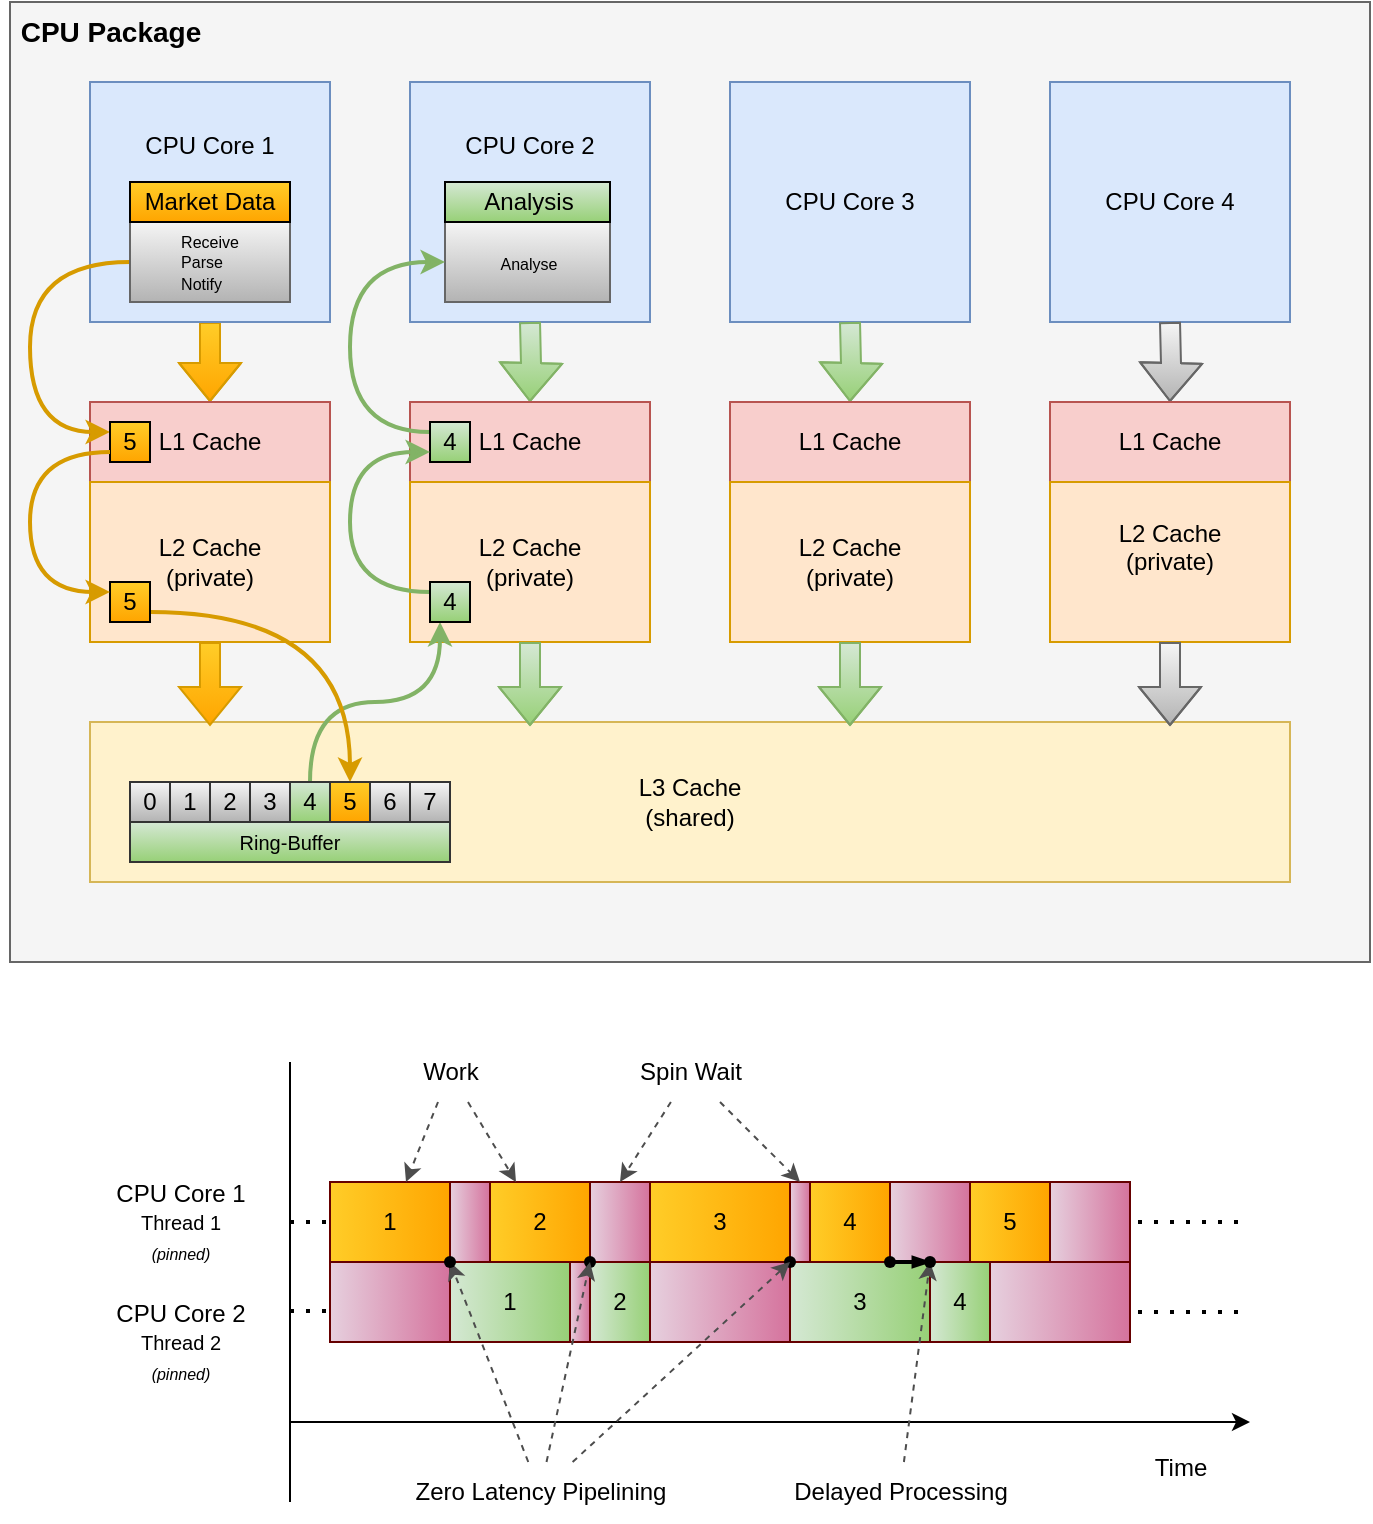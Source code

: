 <mxfile version="24.7.8">
  <diagram name="Page-1" id="jHINZmKcey3rdpf554NU">
    <mxGraphModel dx="984" dy="633" grid="1" gridSize="10" guides="1" tooltips="1" connect="1" arrows="1" fold="1" page="1" pageScale="1" pageWidth="827" pageHeight="1169" math="0" shadow="0">
      <root>
        <mxCell id="0" />
        <mxCell id="1" parent="0" />
        <mxCell id="5wAvHKpj9pkWP0bOrU0t-28" value="" style="rounded=0;whiteSpace=wrap;html=1;fillColor=#f5f5f5;fontColor=#333333;strokeColor=#666666;movable=0;resizable=0;rotatable=0;deletable=0;editable=0;locked=1;connectable=0;" parent="1" vertex="1">
          <mxGeometry x="80" y="120" width="680" height="480" as="geometry" />
        </mxCell>
        <mxCell id="5wAvHKpj9pkWP0bOrU0t-8" style="edgeStyle=orthogonalEdgeStyle;rounded=0;orthogonalLoop=1;jettySize=auto;html=1;shape=flexArrow;fillColor=#ffcd28;gradientColor=#ffa500;strokeColor=#d79b00;" parent="1" source="5wAvHKpj9pkWP0bOrU0t-1" edge="1">
          <mxGeometry relative="1" as="geometry">
            <mxPoint x="180" y="320" as="targetPoint" />
          </mxGeometry>
        </mxCell>
        <mxCell id="5wAvHKpj9pkWP0bOrU0t-1" value="CPU Core 1&lt;div&gt;&lt;br&gt;&lt;/div&gt;&lt;div&gt;&lt;br&gt;&lt;/div&gt;&lt;div&gt;&lt;br&gt;&lt;/div&gt;&lt;div&gt;&lt;br&gt;&lt;/div&gt;" style="rounded=0;whiteSpace=wrap;html=1;fillColor=#dae8fc;strokeColor=#6c8ebf;" parent="1" vertex="1">
          <mxGeometry x="120" y="160" width="120" height="120" as="geometry" />
        </mxCell>
        <mxCell id="5wAvHKpj9pkWP0bOrU0t-2" value="CPU Core 2&lt;div&gt;&lt;br&gt;&lt;/div&gt;&lt;div&gt;&lt;br&gt;&lt;/div&gt;&lt;div&gt;&lt;br&gt;&lt;/div&gt;&lt;div&gt;&lt;br&gt;&lt;/div&gt;" style="rounded=0;whiteSpace=wrap;html=1;fillColor=#dae8fc;strokeColor=#6c8ebf;" parent="1" vertex="1">
          <mxGeometry x="280" y="160" width="120" height="120" as="geometry" />
        </mxCell>
        <mxCell id="5wAvHKpj9pkWP0bOrU0t-3" value="CPU Core 3" style="rounded=0;whiteSpace=wrap;html=1;fillColor=#dae8fc;strokeColor=#6c8ebf;" parent="1" vertex="1">
          <mxGeometry x="440" y="160" width="120" height="120" as="geometry" />
        </mxCell>
        <mxCell id="5wAvHKpj9pkWP0bOrU0t-4" value="CPU Core 4" style="rounded=0;whiteSpace=wrap;html=1;fillColor=#dae8fc;strokeColor=#6c8ebf;" parent="1" vertex="1">
          <mxGeometry x="600" y="160" width="120" height="120" as="geometry" />
        </mxCell>
        <mxCell id="5wAvHKpj9pkWP0bOrU0t-5" value="L1 Cache" style="rounded=0;whiteSpace=wrap;html=1;fillColor=#f8cecc;strokeColor=#b85450;" parent="1" vertex="1">
          <mxGeometry x="120" y="320" width="120" height="40" as="geometry" />
        </mxCell>
        <mxCell id="5wAvHKpj9pkWP0bOrU0t-6" value="L2 Cache&lt;div&gt;(private)&lt;/div&gt;" style="rounded=0;whiteSpace=wrap;html=1;fillColor=#ffe6cc;strokeColor=#d79b00;" parent="1" vertex="1">
          <mxGeometry x="120" y="360" width="120" height="80" as="geometry" />
        </mxCell>
        <mxCell id="5wAvHKpj9pkWP0bOrU0t-7" value="L3 Cache&lt;div&gt;(shared)&lt;/div&gt;" style="rounded=0;whiteSpace=wrap;html=1;fillColor=#fff2cc;strokeColor=#d6b656;" parent="1" vertex="1">
          <mxGeometry x="120" y="480" width="600" height="80" as="geometry" />
        </mxCell>
        <mxCell id="5wAvHKpj9pkWP0bOrU0t-10" style="edgeStyle=orthogonalEdgeStyle;rounded=0;orthogonalLoop=1;jettySize=auto;html=1;entryX=0.1;entryY=0.025;entryDx=0;entryDy=0;entryPerimeter=0;shape=flexArrow;fillColor=#ffcd28;gradientColor=#ffa500;strokeColor=#d79b00;" parent="1" source="5wAvHKpj9pkWP0bOrU0t-6" target="5wAvHKpj9pkWP0bOrU0t-7" edge="1">
          <mxGeometry relative="1" as="geometry" />
        </mxCell>
        <mxCell id="5wAvHKpj9pkWP0bOrU0t-11" style="edgeStyle=orthogonalEdgeStyle;rounded=0;orthogonalLoop=1;jettySize=auto;html=1;entryX=0.5;entryY=0;entryDx=0;entryDy=0;shape=flexArrow;fillColor=#d5e8d4;gradientColor=#97d077;strokeColor=#82b366;" parent="1" target="5wAvHKpj9pkWP0bOrU0t-13" edge="1">
          <mxGeometry relative="1" as="geometry">
            <mxPoint x="340" y="280" as="sourcePoint" />
          </mxGeometry>
        </mxCell>
        <mxCell id="5wAvHKpj9pkWP0bOrU0t-13" value="&lt;div&gt;L1 Cache&lt;br&gt;&lt;/div&gt;" style="rounded=0;whiteSpace=wrap;html=1;fillColor=#f8cecc;strokeColor=#b85450;" parent="1" vertex="1">
          <mxGeometry x="280" y="320" width="120" height="40" as="geometry" />
        </mxCell>
        <mxCell id="5wAvHKpj9pkWP0bOrU0t-14" value="L2 Cache&lt;div&gt;(private)&lt;/div&gt;" style="rounded=0;whiteSpace=wrap;html=1;fillColor=#ffe6cc;strokeColor=#d79b00;" parent="1" vertex="1">
          <mxGeometry x="280" y="360" width="120" height="80" as="geometry" />
        </mxCell>
        <mxCell id="5wAvHKpj9pkWP0bOrU0t-15" style="edgeStyle=orthogonalEdgeStyle;rounded=0;orthogonalLoop=1;jettySize=auto;html=1;entryX=0.1;entryY=0.025;entryDx=0;entryDy=0;entryPerimeter=0;shape=flexArrow;fillColor=#d5e8d4;gradientColor=#97d077;strokeColor=#82b366;" parent="1" source="5wAvHKpj9pkWP0bOrU0t-14" edge="1">
          <mxGeometry relative="1" as="geometry">
            <mxPoint x="340" y="482" as="targetPoint" />
          </mxGeometry>
        </mxCell>
        <mxCell id="5wAvHKpj9pkWP0bOrU0t-16" style="edgeStyle=orthogonalEdgeStyle;rounded=0;orthogonalLoop=1;jettySize=auto;html=1;entryX=0.5;entryY=0;entryDx=0;entryDy=0;shape=flexArrow;fillColor=#d5e8d4;gradientColor=#97d077;strokeColor=#82b366;" parent="1" target="5wAvHKpj9pkWP0bOrU0t-18" edge="1">
          <mxGeometry relative="1" as="geometry">
            <mxPoint x="500" y="280" as="sourcePoint" />
          </mxGeometry>
        </mxCell>
        <mxCell id="5wAvHKpj9pkWP0bOrU0t-18" value="L1 Cache" style="rounded=0;whiteSpace=wrap;html=1;fillColor=#f8cecc;strokeColor=#b85450;" parent="1" vertex="1">
          <mxGeometry x="440" y="320" width="120" height="40" as="geometry" />
        </mxCell>
        <mxCell id="5wAvHKpj9pkWP0bOrU0t-19" value="L2 Cache&lt;div&gt;(private)&lt;/div&gt;" style="rounded=0;whiteSpace=wrap;html=1;fillColor=#ffe6cc;strokeColor=#d79b00;" parent="1" vertex="1">
          <mxGeometry x="440" y="360" width="120" height="80" as="geometry" />
        </mxCell>
        <mxCell id="5wAvHKpj9pkWP0bOrU0t-20" style="edgeStyle=orthogonalEdgeStyle;rounded=0;orthogonalLoop=1;jettySize=auto;html=1;entryX=0.1;entryY=0.025;entryDx=0;entryDy=0;entryPerimeter=0;shape=flexArrow;fillColor=#d5e8d4;gradientColor=#97d077;strokeColor=#82b366;" parent="1" source="5wAvHKpj9pkWP0bOrU0t-19" edge="1">
          <mxGeometry relative="1" as="geometry">
            <mxPoint x="500" y="482" as="targetPoint" />
          </mxGeometry>
        </mxCell>
        <mxCell id="5wAvHKpj9pkWP0bOrU0t-21" style="edgeStyle=orthogonalEdgeStyle;rounded=0;orthogonalLoop=1;jettySize=auto;html=1;entryX=0.5;entryY=0;entryDx=0;entryDy=0;shape=flexArrow;fillColor=#f5f5f5;gradientColor=#b3b3b3;strokeColor=#666666;" parent="1" target="5wAvHKpj9pkWP0bOrU0t-23" edge="1">
          <mxGeometry relative="1" as="geometry">
            <mxPoint x="660" y="280" as="sourcePoint" />
          </mxGeometry>
        </mxCell>
        <mxCell id="5wAvHKpj9pkWP0bOrU0t-23" value="L1 Cache" style="rounded=0;whiteSpace=wrap;html=1;fillColor=#f8cecc;strokeColor=#b85450;" parent="1" vertex="1">
          <mxGeometry x="600" y="320" width="120" height="40" as="geometry" />
        </mxCell>
        <mxCell id="5wAvHKpj9pkWP0bOrU0t-24" value="L2 Cache&lt;div&gt;(private)&lt;/div&gt;&lt;div&gt;&lt;br&gt;&lt;/div&gt;" style="rounded=0;whiteSpace=wrap;html=1;fillColor=#ffe6cc;strokeColor=#d79b00;" parent="1" vertex="1">
          <mxGeometry x="600" y="360" width="120" height="80" as="geometry" />
        </mxCell>
        <mxCell id="5wAvHKpj9pkWP0bOrU0t-25" style="edgeStyle=orthogonalEdgeStyle;rounded=0;orthogonalLoop=1;jettySize=auto;html=1;entryX=0.1;entryY=0.025;entryDx=0;entryDy=0;entryPerimeter=0;shape=flexArrow;fillColor=#f5f5f5;gradientColor=#b3b3b3;strokeColor=#666666;" parent="1" source="5wAvHKpj9pkWP0bOrU0t-24" edge="1">
          <mxGeometry relative="1" as="geometry">
            <mxPoint x="660" y="482" as="targetPoint" />
          </mxGeometry>
        </mxCell>
        <mxCell id="5wAvHKpj9pkWP0bOrU0t-30" value="&lt;b&gt;&lt;font style=&quot;font-size: 14px;&quot;&gt;CPU Package&lt;/font&gt;&lt;/b&gt;" style="text;html=1;align=center;verticalAlign=middle;resizable=0;points=[];autosize=1;strokeColor=none;fillColor=none;" parent="1" vertex="1">
          <mxGeometry x="75" y="120" width="110" height="30" as="geometry" />
        </mxCell>
        <mxCell id="5wAvHKpj9pkWP0bOrU0t-58" style="edgeStyle=orthogonalEdgeStyle;rounded=0;orthogonalLoop=1;jettySize=auto;html=1;exitX=0.5;exitY=0;exitDx=0;exitDy=0;entryX=0.25;entryY=1;entryDx=0;entryDy=0;curved=1;fillColor=#d5e8d4;gradientColor=#97d077;strokeColor=#82b366;strokeWidth=2;" parent="1" source="5wAvHKpj9pkWP0bOrU0t-34" target="5wAvHKpj9pkWP0bOrU0t-44" edge="1">
          <mxGeometry relative="1" as="geometry" />
        </mxCell>
        <mxCell id="5wAvHKpj9pkWP0bOrU0t-34" value="4" style="rounded=0;whiteSpace=wrap;html=1;fillColor=#d5e8d4;gradientColor=#97d077;strokeColor=#333333;" parent="1" vertex="1">
          <mxGeometry x="220" y="510" width="20" height="20" as="geometry" />
        </mxCell>
        <mxCell id="5wAvHKpj9pkWP0bOrU0t-56" style="edgeStyle=orthogonalEdgeStyle;rounded=0;orthogonalLoop=1;jettySize=auto;html=1;entryX=0;entryY=0.25;entryDx=0;entryDy=0;curved=1;exitX=0;exitY=0.5;exitDx=0;exitDy=0;fillColor=#ffcd28;gradientColor=#ffa500;strokeColor=#d79b00;strokeWidth=2;" parent="1" source="5wAvHKpj9pkWP0bOrU0t-35" target="5wAvHKpj9pkWP0bOrU0t-40" edge="1">
          <mxGeometry relative="1" as="geometry">
            <Array as="points">
              <mxPoint x="90" y="250" />
              <mxPoint x="90" y="335" />
            </Array>
          </mxGeometry>
        </mxCell>
        <mxCell id="5wAvHKpj9pkWP0bOrU0t-35" value="&lt;div style=&quot;text-align: left; line-height: 80%;&quot;&gt;&lt;font style=&quot;font-size: 8px;&quot;&gt;Receive&lt;/font&gt;&lt;/div&gt;&lt;div style=&quot;text-align: left; line-height: 80%;&quot;&gt;&lt;span style=&quot;font-size: 8px;&quot;&gt;Parse&lt;/span&gt;&lt;/div&gt;&lt;div style=&quot;text-align: left; line-height: 80%;&quot;&gt;&lt;span style=&quot;font-size: 8px; text-align: left;&quot;&gt;Notify&lt;/span&gt;&lt;/div&gt;" style="rounded=0;whiteSpace=wrap;html=1;fillColor=#f5f5f5;gradientColor=#b3b3b3;strokeColor=#666666;" parent="1" vertex="1">
          <mxGeometry x="140" y="230" width="80" height="40" as="geometry" />
        </mxCell>
        <mxCell id="5wAvHKpj9pkWP0bOrU0t-55" style="edgeStyle=orthogonalEdgeStyle;rounded=0;orthogonalLoop=1;jettySize=auto;html=1;entryX=0.5;entryY=0;entryDx=0;entryDy=0;curved=1;strokeWidth=2;fillColor=#ffcd28;gradientColor=#ffa500;strokeColor=#d79b00;exitX=1;exitY=0.75;exitDx=0;exitDy=0;" parent="1" source="5wAvHKpj9pkWP0bOrU0t-39" target="5wAvHKpj9pkWP0bOrU0t-120" edge="1">
          <mxGeometry relative="1" as="geometry">
            <Array as="points">
              <mxPoint x="250" y="425" />
            </Array>
          </mxGeometry>
        </mxCell>
        <mxCell id="5wAvHKpj9pkWP0bOrU0t-39" value="5" style="rounded=0;whiteSpace=wrap;html=1;fillColor=#ffcd28;gradientColor=#ffa500;strokeColor=#000000;" parent="1" vertex="1">
          <mxGeometry x="130" y="410" width="20" height="20" as="geometry" />
        </mxCell>
        <mxCell id="5wAvHKpj9pkWP0bOrU0t-40" value="5" style="rounded=0;whiteSpace=wrap;html=1;fillColor=#ffcd28;gradientColor=#ffa500;strokeColor=#000000;" parent="1" vertex="1">
          <mxGeometry x="130" y="330" width="20" height="20" as="geometry" />
        </mxCell>
        <mxCell id="5wAvHKpj9pkWP0bOrU0t-42" value="&lt;span style=&quot;font-size: 8px; text-align: left;&quot;&gt;Analyse&lt;/span&gt;" style="rounded=0;whiteSpace=wrap;html=1;fillColor=#f5f5f5;gradientColor=#b3b3b3;strokeColor=#666666;" parent="1" vertex="1">
          <mxGeometry x="297.5" y="230" width="82.5" height="40" as="geometry" />
        </mxCell>
        <mxCell id="5wAvHKpj9pkWP0bOrU0t-125" style="edgeStyle=orthogonalEdgeStyle;rounded=0;orthogonalLoop=1;jettySize=auto;html=1;exitX=0;exitY=0.25;exitDx=0;exitDy=0;entryX=0;entryY=0.5;entryDx=0;entryDy=0;fillColor=#d5e8d4;gradientColor=#97d077;strokeColor=#82b366;strokeWidth=2;curved=1;" parent="1" source="5wAvHKpj9pkWP0bOrU0t-43" target="5wAvHKpj9pkWP0bOrU0t-42" edge="1">
          <mxGeometry relative="1" as="geometry">
            <Array as="points">
              <mxPoint x="250" y="335" />
              <mxPoint x="250" y="250" />
            </Array>
          </mxGeometry>
        </mxCell>
        <mxCell id="5wAvHKpj9pkWP0bOrU0t-43" value="4" style="rounded=0;whiteSpace=wrap;html=1;fillColor=#d5e8d4;gradientColor=#97d077;strokeColor=#000000;" parent="1" vertex="1">
          <mxGeometry x="290" y="330" width="20" height="20" as="geometry" />
        </mxCell>
        <mxCell id="5wAvHKpj9pkWP0bOrU0t-59" style="edgeStyle=orthogonalEdgeStyle;rounded=0;orthogonalLoop=1;jettySize=auto;html=1;exitX=0;exitY=0.25;exitDx=0;exitDy=0;entryX=0;entryY=0.75;entryDx=0;entryDy=0;fillColor=#d5e8d4;gradientColor=#97d077;strokeColor=#82b366;curved=1;strokeWidth=2;" parent="1" source="5wAvHKpj9pkWP0bOrU0t-44" target="5wAvHKpj9pkWP0bOrU0t-43" edge="1">
          <mxGeometry relative="1" as="geometry">
            <Array as="points">
              <mxPoint x="250" y="415" />
              <mxPoint x="250" y="345" />
            </Array>
          </mxGeometry>
        </mxCell>
        <mxCell id="5wAvHKpj9pkWP0bOrU0t-44" value="4" style="rounded=0;whiteSpace=wrap;html=1;fillColor=#d5e8d4;gradientColor=#97d077;strokeColor=#000000;" parent="1" vertex="1">
          <mxGeometry x="290" y="410" width="20" height="20" as="geometry" />
        </mxCell>
        <mxCell id="5wAvHKpj9pkWP0bOrU0t-46" value="Market Data" style="rounded=0;whiteSpace=wrap;html=1;fillColor=#ffcd28;gradientColor=#ffa500;strokeColor=#000000;" parent="1" vertex="1">
          <mxGeometry x="140" y="210" width="80" height="20" as="geometry" />
        </mxCell>
        <mxCell id="5wAvHKpj9pkWP0bOrU0t-47" value="Analysis" style="rounded=0;whiteSpace=wrap;html=1;fillColor=#d5e8d4;gradientColor=#97d077;strokeColor=#000000;" parent="1" vertex="1">
          <mxGeometry x="297.5" y="210" width="82.5" height="20" as="geometry" />
        </mxCell>
        <mxCell id="5wAvHKpj9pkWP0bOrU0t-52" value="" style="endArrow=classic;html=1;rounded=0;exitX=0;exitY=0.75;exitDx=0;exitDy=0;strokeWidth=2;fillColor=#ffcd28;gradientColor=#ffa500;strokeColor=#d79b00;edgeStyle=orthogonalEdgeStyle;curved=1;entryX=0;entryY=0.25;entryDx=0;entryDy=0;" parent="1" source="5wAvHKpj9pkWP0bOrU0t-40" target="5wAvHKpj9pkWP0bOrU0t-39" edge="1">
          <mxGeometry width="50" height="50" relative="1" as="geometry">
            <mxPoint x="450" y="410" as="sourcePoint" />
            <mxPoint x="130" y="420" as="targetPoint" />
            <Array as="points">
              <mxPoint x="90" y="345" />
              <mxPoint x="90" y="415" />
            </Array>
          </mxGeometry>
        </mxCell>
        <mxCell id="5wAvHKpj9pkWP0bOrU0t-117" value="2" style="rounded=0;whiteSpace=wrap;html=1;fillColor=#f5f5f5;gradientColor=#b3b3b3;strokeColor=#333333;" parent="1" vertex="1">
          <mxGeometry x="180" y="510" width="20" height="20" as="geometry" />
        </mxCell>
        <mxCell id="5wAvHKpj9pkWP0bOrU0t-118" value="3" style="rounded=0;whiteSpace=wrap;html=1;fillColor=#f5f5f5;gradientColor=#b3b3b3;strokeColor=#333333;" parent="1" vertex="1">
          <mxGeometry x="200" y="510" width="20" height="20" as="geometry" />
        </mxCell>
        <mxCell id="5wAvHKpj9pkWP0bOrU0t-120" value="5" style="rounded=0;whiteSpace=wrap;html=1;fillColor=#ffcd28;gradientColor=#ffa500;strokeColor=#333333;" parent="1" vertex="1">
          <mxGeometry x="240" y="510" width="20" height="20" as="geometry" />
        </mxCell>
        <mxCell id="5wAvHKpj9pkWP0bOrU0t-121" value="1" style="rounded=0;whiteSpace=wrap;html=1;fillColor=#f5f5f5;gradientColor=#b3b3b3;strokeColor=#333333;" parent="1" vertex="1">
          <mxGeometry x="160" y="510" width="20" height="20" as="geometry" />
        </mxCell>
        <mxCell id="5wAvHKpj9pkWP0bOrU0t-122" value="6" style="rounded=0;whiteSpace=wrap;html=1;fillColor=#f5f5f5;gradientColor=#b3b3b3;strokeColor=#333333;" parent="1" vertex="1">
          <mxGeometry x="260" y="510" width="20" height="20" as="geometry" />
        </mxCell>
        <mxCell id="5wAvHKpj9pkWP0bOrU0t-123" value="7" style="rounded=0;whiteSpace=wrap;html=1;fillColor=#f5f5f5;gradientColor=#b3b3b3;strokeColor=#333333;" parent="1" vertex="1">
          <mxGeometry x="280" y="510" width="20" height="20" as="geometry" />
        </mxCell>
        <mxCell id="5wAvHKpj9pkWP0bOrU0t-124" value="0" style="rounded=0;whiteSpace=wrap;html=1;fillColor=#f5f5f5;gradientColor=#b3b3b3;strokeColor=#333333;" parent="1" vertex="1">
          <mxGeometry x="140" y="510" width="20" height="20" as="geometry" />
        </mxCell>
        <mxCell id="5wAvHKpj9pkWP0bOrU0t-127" value="&lt;font style=&quot;font-size: 10px;&quot;&gt;Ring-Buffer&lt;/font&gt;" style="rounded=0;whiteSpace=wrap;html=1;fillColor=#d5e8d4;gradientColor=#97d077;strokeColor=#333333;" parent="1" vertex="1">
          <mxGeometry x="140" y="530" width="160" height="20" as="geometry" />
        </mxCell>
        <mxCell id="XTBzpI1Qbm_Vmd8OKEiI-43" value="" style="group;movable=1;resizable=1;rotatable=1;deletable=1;editable=1;locked=0;connectable=1;" parent="1" vertex="1" connectable="0">
          <mxGeometry x="120" y="640" width="580" height="240" as="geometry" />
        </mxCell>
        <mxCell id="5wAvHKpj9pkWP0bOrU0t-149" value="" style="endArrow=none;dashed=1;html=1;dashPattern=1 3;strokeWidth=2;rounded=0;movable=1;resizable=1;rotatable=1;deletable=1;editable=1;locked=0;connectable=1;" parent="XTBzpI1Qbm_Vmd8OKEiI-43" edge="1">
          <mxGeometry width="50" height="50" relative="1" as="geometry">
            <mxPoint x="100" y="134.5" as="sourcePoint" />
            <mxPoint x="580" y="135" as="targetPoint" />
          </mxGeometry>
        </mxCell>
        <mxCell id="5wAvHKpj9pkWP0bOrU0t-148" value="" style="endArrow=none;dashed=1;html=1;dashPattern=1 3;strokeWidth=2;rounded=0;movable=1;resizable=1;rotatable=1;deletable=1;editable=1;locked=0;connectable=1;" parent="XTBzpI1Qbm_Vmd8OKEiI-43" edge="1">
          <mxGeometry width="50" height="50" relative="1" as="geometry">
            <mxPoint x="100" y="90" as="sourcePoint" />
            <mxPoint x="580" y="90" as="targetPoint" />
          </mxGeometry>
        </mxCell>
        <mxCell id="5wAvHKpj9pkWP0bOrU0t-134" value="1" style="rounded=0;whiteSpace=wrap;html=1;fillColor=#ffcd28;gradientColor=#ffa500;strokeColor=#660000;gradientDirection=east;movable=1;resizable=1;rotatable=1;deletable=1;editable=1;locked=0;connectable=1;" parent="XTBzpI1Qbm_Vmd8OKEiI-43" vertex="1">
          <mxGeometry x="120" y="70" width="60" height="40" as="geometry" />
        </mxCell>
        <mxCell id="5wAvHKpj9pkWP0bOrU0t-135" value="" style="endArrow=classic;html=1;rounded=0;movable=1;resizable=1;rotatable=1;deletable=1;editable=1;locked=0;connectable=1;" parent="XTBzpI1Qbm_Vmd8OKEiI-43" edge="1">
          <mxGeometry width="50" height="50" relative="1" as="geometry">
            <mxPoint x="100" y="190" as="sourcePoint" />
            <mxPoint x="580" y="190" as="targetPoint" />
          </mxGeometry>
        </mxCell>
        <mxCell id="5wAvHKpj9pkWP0bOrU0t-136" value="Time" style="text;html=1;align=center;verticalAlign=middle;resizable=1;points=[];autosize=1;strokeColor=none;fillColor=none;movable=1;rotatable=1;deletable=1;editable=1;locked=0;connectable=1;" parent="XTBzpI1Qbm_Vmd8OKEiI-43" vertex="1">
          <mxGeometry x="520" y="198" width="50" height="30" as="geometry" />
        </mxCell>
        <mxCell id="5wAvHKpj9pkWP0bOrU0t-137" value="CPU Core 1&lt;div&gt;&lt;font style=&quot;font-size: 10px;&quot;&gt;Thread 1&lt;/font&gt;&lt;/div&gt;&lt;div&gt;&lt;font size=&quot;1&quot;&gt;&lt;i style=&quot;font-size: 8px;&quot;&gt;(pinned)&lt;/i&gt;&lt;/font&gt;&lt;/div&gt;" style="text;html=1;align=center;verticalAlign=middle;resizable=1;points=[];autosize=1;strokeColor=none;fillColor=none;movable=1;rotatable=1;deletable=1;editable=1;locked=0;connectable=1;" parent="XTBzpI1Qbm_Vmd8OKEiI-43" vertex="1">
          <mxGeometry y="60" width="90" height="60" as="geometry" />
        </mxCell>
        <mxCell id="5wAvHKpj9pkWP0bOrU0t-138" value="CPU Core 2&lt;div&gt;&lt;font style=&quot;font-size: 10px;&quot;&gt;Thread 2&lt;/font&gt;&lt;/div&gt;&lt;div&gt;&lt;font size=&quot;1&quot;&gt;&lt;i style=&quot;font-size: 8px;&quot;&gt;(pinned)&lt;/i&gt;&lt;/font&gt;&lt;/div&gt;" style="text;html=1;align=center;verticalAlign=middle;resizable=1;points=[];autosize=1;strokeColor=none;fillColor=none;movable=1;rotatable=1;deletable=1;editable=1;locked=0;connectable=1;" parent="XTBzpI1Qbm_Vmd8OKEiI-43" vertex="1">
          <mxGeometry y="120" width="90" height="60" as="geometry" />
        </mxCell>
        <mxCell id="5wAvHKpj9pkWP0bOrU0t-139" value="2" style="rounded=0;whiteSpace=wrap;html=1;fillColor=#ffcd28;gradientColor=#ffa500;strokeColor=#660000;gradientDirection=east;movable=1;resizable=1;rotatable=1;deletable=1;editable=1;locked=0;connectable=1;" parent="XTBzpI1Qbm_Vmd8OKEiI-43" vertex="1">
          <mxGeometry x="200" y="70" width="50" height="40" as="geometry" />
        </mxCell>
        <mxCell id="5wAvHKpj9pkWP0bOrU0t-140" value="3" style="rounded=0;whiteSpace=wrap;html=1;fillColor=#ffcd28;gradientColor=#ffa500;strokeColor=#660000;gradientDirection=east;movable=1;resizable=1;rotatable=1;deletable=1;editable=1;locked=0;connectable=1;" parent="XTBzpI1Qbm_Vmd8OKEiI-43" vertex="1">
          <mxGeometry x="280" y="70" width="70" height="40" as="geometry" />
        </mxCell>
        <mxCell id="5wAvHKpj9pkWP0bOrU0t-141" value="4" style="rounded=0;whiteSpace=wrap;html=1;fillColor=#ffcd28;gradientColor=#ffa500;strokeColor=#660000;gradientDirection=east;movable=1;resizable=1;rotatable=1;deletable=1;editable=1;locked=0;connectable=1;" parent="XTBzpI1Qbm_Vmd8OKEiI-43" vertex="1">
          <mxGeometry x="360" y="70" width="40" height="40" as="geometry" />
        </mxCell>
        <mxCell id="5wAvHKpj9pkWP0bOrU0t-142" value="1" style="rounded=0;whiteSpace=wrap;html=1;fillColor=#d5e8d4;gradientColor=#97d077;strokeColor=#660000;gradientDirection=east;movable=1;resizable=1;rotatable=1;deletable=1;editable=1;locked=0;connectable=1;" parent="XTBzpI1Qbm_Vmd8OKEiI-43" vertex="1">
          <mxGeometry x="180" y="110" width="60" height="40" as="geometry" />
        </mxCell>
        <mxCell id="5wAvHKpj9pkWP0bOrU0t-144" value="2" style="rounded=0;whiteSpace=wrap;html=1;fillColor=#d5e8d4;gradientColor=#97d077;strokeColor=#660000;gradientDirection=east;movable=1;resizable=1;rotatable=1;deletable=1;editable=1;locked=0;connectable=1;" parent="XTBzpI1Qbm_Vmd8OKEiI-43" vertex="1">
          <mxGeometry x="250" y="110" width="30" height="40" as="geometry" />
        </mxCell>
        <mxCell id="5wAvHKpj9pkWP0bOrU0t-145" value="3" style="rounded=0;whiteSpace=wrap;html=1;fillColor=#d5e8d4;gradientColor=#97d077;strokeColor=#660000;gradientDirection=east;movable=1;resizable=1;rotatable=1;deletable=1;editable=1;locked=0;connectable=1;" parent="XTBzpI1Qbm_Vmd8OKEiI-43" vertex="1">
          <mxGeometry x="350" y="110" width="70" height="40" as="geometry" />
        </mxCell>
        <mxCell id="5wAvHKpj9pkWP0bOrU0t-146" value="5" style="rounded=0;whiteSpace=wrap;html=1;fillColor=#ffcd28;gradientColor=#ffa500;strokeColor=#660000;gradientDirection=east;movable=1;resizable=1;rotatable=1;deletable=1;editable=1;locked=0;connectable=1;" parent="XTBzpI1Qbm_Vmd8OKEiI-43" vertex="1">
          <mxGeometry x="440" y="70" width="40" height="40" as="geometry" />
        </mxCell>
        <mxCell id="5wAvHKpj9pkWP0bOrU0t-147" value="4" style="rounded=0;whiteSpace=wrap;html=1;fillColor=#d5e8d4;gradientColor=#97d077;strokeColor=#660000;gradientDirection=east;movable=1;resizable=1;rotatable=1;deletable=1;editable=1;locked=0;connectable=1;" parent="XTBzpI1Qbm_Vmd8OKEiI-43" vertex="1">
          <mxGeometry x="420" y="110" width="30" height="40" as="geometry" />
        </mxCell>
        <mxCell id="5wAvHKpj9pkWP0bOrU0t-150" value="" style="endArrow=none;html=1;rounded=0;movable=1;resizable=1;rotatable=1;deletable=1;editable=1;locked=0;connectable=1;" parent="XTBzpI1Qbm_Vmd8OKEiI-43" edge="1">
          <mxGeometry width="50" height="50" relative="1" as="geometry">
            <mxPoint x="100" y="230" as="sourcePoint" />
            <mxPoint x="100" y="10" as="targetPoint" />
          </mxGeometry>
        </mxCell>
        <mxCell id="XTBzpI1Qbm_Vmd8OKEiI-1" value="" style="rounded=0;whiteSpace=wrap;html=1;fillColor=#e6d0de;gradientColor=#d5739d;strokeColor=#660000;gradientDirection=east;movable=1;resizable=1;rotatable=1;deletable=1;editable=1;locked=0;connectable=1;" parent="XTBzpI1Qbm_Vmd8OKEiI-43" vertex="1">
          <mxGeometry x="180" y="70" width="20" height="40" as="geometry" />
        </mxCell>
        <mxCell id="XTBzpI1Qbm_Vmd8OKEiI-3" value="" style="rounded=0;whiteSpace=wrap;html=1;fillColor=#e6d0de;gradientColor=#d5739d;strokeColor=#660000;gradientDirection=east;movable=1;resizable=1;rotatable=1;deletable=1;editable=1;locked=0;connectable=1;" parent="XTBzpI1Qbm_Vmd8OKEiI-43" vertex="1">
          <mxGeometry x="250" y="70" width="30" height="40" as="geometry" />
        </mxCell>
        <mxCell id="XTBzpI1Qbm_Vmd8OKEiI-4" value="" style="rounded=0;whiteSpace=wrap;html=1;fillColor=#e6d0de;gradientColor=#d5739d;strokeColor=#660000;gradientDirection=east;movable=1;resizable=1;rotatable=1;deletable=1;editable=1;locked=0;connectable=1;" parent="XTBzpI1Qbm_Vmd8OKEiI-43" vertex="1">
          <mxGeometry x="350" y="70" width="10" height="40" as="geometry" />
        </mxCell>
        <mxCell id="XTBzpI1Qbm_Vmd8OKEiI-5" value="" style="rounded=0;whiteSpace=wrap;html=1;fillColor=#e6d0de;gradientColor=#d5739d;strokeColor=#660000;gradientDirection=east;movable=1;resizable=1;rotatable=1;deletable=1;editable=1;locked=0;connectable=1;" parent="XTBzpI1Qbm_Vmd8OKEiI-43" vertex="1">
          <mxGeometry x="400" y="70" width="40" height="40" as="geometry" />
        </mxCell>
        <mxCell id="XTBzpI1Qbm_Vmd8OKEiI-6" value="" style="rounded=0;whiteSpace=wrap;html=1;fillColor=#e6d0de;gradientColor=#d5739d;strokeColor=#660000;gradientDirection=east;movable=1;resizable=1;rotatable=1;deletable=1;editable=1;locked=0;connectable=1;" parent="XTBzpI1Qbm_Vmd8OKEiI-43" vertex="1">
          <mxGeometry x="240" y="110" width="10" height="40" as="geometry" />
        </mxCell>
        <mxCell id="XTBzpI1Qbm_Vmd8OKEiI-7" value="" style="rounded=0;whiteSpace=wrap;html=1;fillColor=#e6d0de;gradientColor=#d5739d;strokeColor=#660000;gradientDirection=east;movable=1;resizable=1;rotatable=1;deletable=1;editable=1;locked=0;connectable=1;" parent="XTBzpI1Qbm_Vmd8OKEiI-43" vertex="1">
          <mxGeometry x="280" y="110" width="70" height="40" as="geometry" />
        </mxCell>
        <mxCell id="XTBzpI1Qbm_Vmd8OKEiI-8" value="" style="rounded=0;whiteSpace=wrap;html=1;fillColor=#e6d0de;gradientColor=#d5739d;strokeColor=#660000;gradientDirection=east;movable=1;resizable=1;rotatable=1;deletable=1;editable=1;locked=0;connectable=1;" parent="XTBzpI1Qbm_Vmd8OKEiI-43" vertex="1">
          <mxGeometry x="450" y="110" width="70" height="40" as="geometry" />
        </mxCell>
        <mxCell id="XTBzpI1Qbm_Vmd8OKEiI-9" value="" style="rounded=0;whiteSpace=wrap;html=1;fillColor=#e6d0de;gradientColor=#d5739d;strokeColor=#660000;gradientDirection=east;movable=1;resizable=1;rotatable=1;deletable=1;editable=1;locked=0;connectable=1;" parent="XTBzpI1Qbm_Vmd8OKEiI-43" vertex="1">
          <mxGeometry x="480" y="70" width="40" height="40" as="geometry" />
        </mxCell>
        <mxCell id="XTBzpI1Qbm_Vmd8OKEiI-10" value="" style="rounded=0;whiteSpace=wrap;html=1;fillColor=#e6d0de;gradientColor=#d5739d;strokeColor=#660000;gradientDirection=east;movable=1;resizable=1;rotatable=1;deletable=1;editable=1;locked=0;connectable=1;" parent="XTBzpI1Qbm_Vmd8OKEiI-43" vertex="1">
          <mxGeometry x="120" y="110" width="60" height="40" as="geometry" />
        </mxCell>
        <mxCell id="XTBzpI1Qbm_Vmd8OKEiI-12" style="rounded=0;orthogonalLoop=1;jettySize=auto;html=1;dashed=1;entryX=0.5;entryY=0;entryDx=0;entryDy=0;fillColor=#e6d0de;gradientColor=#d5739d;strokeColor=#4D4D4D;strokeWidth=1;movable=1;resizable=1;rotatable=1;deletable=1;editable=1;locked=0;connectable=1;" parent="XTBzpI1Qbm_Vmd8OKEiI-43" source="XTBzpI1Qbm_Vmd8OKEiI-11" target="XTBzpI1Qbm_Vmd8OKEiI-3" edge="1">
          <mxGeometry relative="1" as="geometry" />
        </mxCell>
        <mxCell id="XTBzpI1Qbm_Vmd8OKEiI-11" value="Spin Wait" style="text;html=1;align=center;verticalAlign=middle;resizable=1;points=[];autosize=1;strokeColor=none;fillColor=none;fontColor=#000000;movable=1;rotatable=1;deletable=1;editable=1;locked=0;connectable=1;" parent="XTBzpI1Qbm_Vmd8OKEiI-43" vertex="1">
          <mxGeometry x="265" width="70" height="30" as="geometry" />
        </mxCell>
        <mxCell id="XTBzpI1Qbm_Vmd8OKEiI-13" style="rounded=0;orthogonalLoop=1;jettySize=auto;html=1;entryX=0.5;entryY=0;entryDx=0;entryDy=0;dashed=1;fillColor=#e6d0de;gradientColor=#d5739d;strokeColor=#4D4D4D;strokeWidth=1;movable=1;resizable=1;rotatable=1;deletable=1;editable=1;locked=0;connectable=1;" parent="XTBzpI1Qbm_Vmd8OKEiI-43" source="XTBzpI1Qbm_Vmd8OKEiI-11" target="XTBzpI1Qbm_Vmd8OKEiI-4" edge="1">
          <mxGeometry relative="1" as="geometry" />
        </mxCell>
        <mxCell id="XTBzpI1Qbm_Vmd8OKEiI-15" style="rounded=0;orthogonalLoop=1;jettySize=auto;html=1;dashed=1;fillColor=#ffcd28;gradientColor=#ffa500;strokeColor=#4D4D4D;strokeWidth=1;movable=1;resizable=1;rotatable=1;deletable=1;editable=1;locked=0;connectable=1;" parent="XTBzpI1Qbm_Vmd8OKEiI-43" source="XTBzpI1Qbm_Vmd8OKEiI-14" target="5wAvHKpj9pkWP0bOrU0t-134" edge="1">
          <mxGeometry relative="1" as="geometry" />
        </mxCell>
        <mxCell id="XTBzpI1Qbm_Vmd8OKEiI-16" style="rounded=0;orthogonalLoop=1;jettySize=auto;html=1;dashed=1;fillColor=#ffcd28;gradientColor=#ffa500;strokeColor=#4D4D4D;strokeWidth=1;movable=1;resizable=1;rotatable=1;deletable=1;editable=1;locked=0;connectable=1;" parent="XTBzpI1Qbm_Vmd8OKEiI-43" source="XTBzpI1Qbm_Vmd8OKEiI-14" target="5wAvHKpj9pkWP0bOrU0t-139" edge="1">
          <mxGeometry relative="1" as="geometry" />
        </mxCell>
        <mxCell id="XTBzpI1Qbm_Vmd8OKEiI-14" value="Work" style="text;html=1;align=center;verticalAlign=middle;resizable=1;points=[];autosize=1;strokeColor=none;fillColor=none;fontColor=#000000;movable=1;rotatable=1;deletable=1;editable=1;locked=0;connectable=1;" parent="XTBzpI1Qbm_Vmd8OKEiI-43" vertex="1">
          <mxGeometry x="155" width="50" height="30" as="geometry" />
        </mxCell>
        <mxCell id="XTBzpI1Qbm_Vmd8OKEiI-24" value="Zero Latency Pipelining" style="text;html=1;align=center;verticalAlign=middle;resizable=1;points=[];autosize=1;strokeColor=none;fillColor=none;movable=1;rotatable=1;deletable=1;editable=1;locked=0;connectable=1;" parent="XTBzpI1Qbm_Vmd8OKEiI-43" vertex="1">
          <mxGeometry x="150" y="210" width="150" height="30" as="geometry" />
        </mxCell>
        <mxCell id="XTBzpI1Qbm_Vmd8OKEiI-25" value="Delayed Processing" style="text;html=1;align=center;verticalAlign=middle;resizable=1;points=[];autosize=1;strokeColor=none;fillColor=none;movable=1;rotatable=1;deletable=1;editable=1;locked=0;connectable=1;" parent="XTBzpI1Qbm_Vmd8OKEiI-43" vertex="1">
          <mxGeometry x="340" y="210" width="130" height="30" as="geometry" />
        </mxCell>
        <mxCell id="XTBzpI1Qbm_Vmd8OKEiI-34" value="" style="endArrow=blockThin;html=1;rounded=0;strokeWidth=2;startSize=2;endSize=4;endFill=1;strokeColor=#000000;entryX=0.5;entryY=0.5;entryDx=0;entryDy=0;exitDx=0;exitDy=0;entryPerimeter=0;jumpSize=4;movable=1;resizable=1;rotatable=1;deletable=1;editable=1;locked=0;connectable=1;" parent="XTBzpI1Qbm_Vmd8OKEiI-43" source="XTBzpI1Qbm_Vmd8OKEiI-38" target="XTBzpI1Qbm_Vmd8OKEiI-26" edge="1">
          <mxGeometry width="50" height="50" relative="1" as="geometry">
            <mxPoint x="390" y="100" as="sourcePoint" />
            <mxPoint x="430" y="120" as="targetPoint" />
          </mxGeometry>
        </mxCell>
        <mxCell id="XTBzpI1Qbm_Vmd8OKEiI-18" value="" style="shape=waypoint;sketch=0;fillStyle=solid;size=6;pointerEvents=1;points=[];resizable=1;rotatable=1;perimeter=centerPerimeter;snapToPoint=1;strokeColor=#000000;fillColor=#660033;movable=1;deletable=1;editable=1;locked=0;connectable=1;" parent="XTBzpI1Qbm_Vmd8OKEiI-43" vertex="1">
          <mxGeometry x="240" y="100" width="20" height="20" as="geometry" />
        </mxCell>
        <mxCell id="XTBzpI1Qbm_Vmd8OKEiI-19" value="" style="endArrow=classic;html=1;rounded=0;entryX=0.817;entryY=0.583;entryDx=0;entryDy=0;entryPerimeter=0;dashed=1;strokeColor=#4D4D4D;strokeWidth=1;movable=1;resizable=1;rotatable=1;deletable=1;editable=1;locked=0;connectable=1;" parent="XTBzpI1Qbm_Vmd8OKEiI-43" source="XTBzpI1Qbm_Vmd8OKEiI-24" target="XTBzpI1Qbm_Vmd8OKEiI-18" edge="1">
          <mxGeometry width="50" height="50" relative="1" as="geometry">
            <mxPoint x="200" y="270" as="sourcePoint" />
            <mxPoint x="350" y="100" as="targetPoint" />
          </mxGeometry>
        </mxCell>
        <mxCell id="XTBzpI1Qbm_Vmd8OKEiI-21" value="" style="endArrow=classic;html=1;rounded=0;entryX=0.817;entryY=0.583;entryDx=0;entryDy=0;entryPerimeter=0;dashed=1;strokeColor=#4D4D4D;strokeWidth=1;movable=1;resizable=1;rotatable=1;deletable=1;editable=1;locked=0;connectable=1;" parent="XTBzpI1Qbm_Vmd8OKEiI-43" source="XTBzpI1Qbm_Vmd8OKEiI-24" target="XTBzpI1Qbm_Vmd8OKEiI-20" edge="1">
          <mxGeometry width="50" height="50" relative="1" as="geometry">
            <mxPoint x="180" y="270" as="sourcePoint" />
            <mxPoint x="360" y="110" as="targetPoint" />
          </mxGeometry>
        </mxCell>
        <mxCell id="XTBzpI1Qbm_Vmd8OKEiI-22" value="" style="shape=waypoint;sketch=0;fillStyle=solid;size=6;pointerEvents=1;points=[];resizable=1;rotatable=1;perimeter=centerPerimeter;snapToPoint=1;strokeColor=#000000;fillColor=#660033;movable=1;deletable=1;editable=1;locked=0;connectable=1;" parent="XTBzpI1Qbm_Vmd8OKEiI-43" vertex="1">
          <mxGeometry x="340" y="100" width="20" height="20" as="geometry" />
        </mxCell>
        <mxCell id="XTBzpI1Qbm_Vmd8OKEiI-23" value="" style="endArrow=classic;html=1;rounded=0;entryX=0.817;entryY=0.583;entryDx=0;entryDy=0;entryPerimeter=0;dashed=1;strokeColor=#4D4D4D;strokeWidth=1;movable=1;resizable=1;rotatable=1;deletable=1;editable=1;locked=0;connectable=1;" parent="XTBzpI1Qbm_Vmd8OKEiI-43" source="XTBzpI1Qbm_Vmd8OKEiI-24" target="XTBzpI1Qbm_Vmd8OKEiI-22" edge="1">
          <mxGeometry width="50" height="50" relative="1" as="geometry">
            <mxPoint x="220" y="270" as="sourcePoint" />
            <mxPoint x="480" y="90" as="targetPoint" />
          </mxGeometry>
        </mxCell>
        <mxCell id="XTBzpI1Qbm_Vmd8OKEiI-27" style="rounded=0;orthogonalLoop=1;jettySize=auto;html=1;strokeWidth=1;dashed=1;strokeColor=#4D4D4D;movable=1;resizable=1;rotatable=1;deletable=1;editable=1;locked=0;connectable=1;" parent="XTBzpI1Qbm_Vmd8OKEiI-43" source="XTBzpI1Qbm_Vmd8OKEiI-25" target="XTBzpI1Qbm_Vmd8OKEiI-26" edge="1">
          <mxGeometry relative="1" as="geometry" />
        </mxCell>
        <mxCell id="XTBzpI1Qbm_Vmd8OKEiI-26" value="" style="shape=waypoint;sketch=0;fillStyle=solid;size=6;pointerEvents=1;points=[];resizable=1;rotatable=1;perimeter=centerPerimeter;snapToPoint=1;strokeColor=#000000;fillColor=#000000;movable=1;deletable=1;editable=1;locked=0;connectable=1;" parent="XTBzpI1Qbm_Vmd8OKEiI-43" vertex="1">
          <mxGeometry x="410" y="100" width="20" height="20" as="geometry" />
        </mxCell>
        <mxCell id="XTBzpI1Qbm_Vmd8OKEiI-20" value="" style="shape=waypoint;sketch=0;fillStyle=solid;size=6;pointerEvents=1;points=[];resizable=1;rotatable=1;perimeter=centerPerimeter;snapToPoint=1;strokeColor=#000000;fillColor=#660033;movable=1;deletable=1;editable=1;locked=0;connectable=1;" parent="XTBzpI1Qbm_Vmd8OKEiI-43" vertex="1">
          <mxGeometry x="170" y="100" width="20" height="20" as="geometry" />
        </mxCell>
        <mxCell id="XTBzpI1Qbm_Vmd8OKEiI-38" value="" style="shape=waypoint;sketch=0;fillStyle=solid;size=6;pointerEvents=1;points=[];resizable=1;rotatable=1;perimeter=centerPerimeter;snapToPoint=1;strokeColor=#000000;fillColor=#000000;movable=1;deletable=1;editable=1;locked=0;connectable=1;" parent="XTBzpI1Qbm_Vmd8OKEiI-43" vertex="1">
          <mxGeometry x="390" y="100" width="20" height="20" as="geometry" />
        </mxCell>
      </root>
    </mxGraphModel>
  </diagram>
</mxfile>
